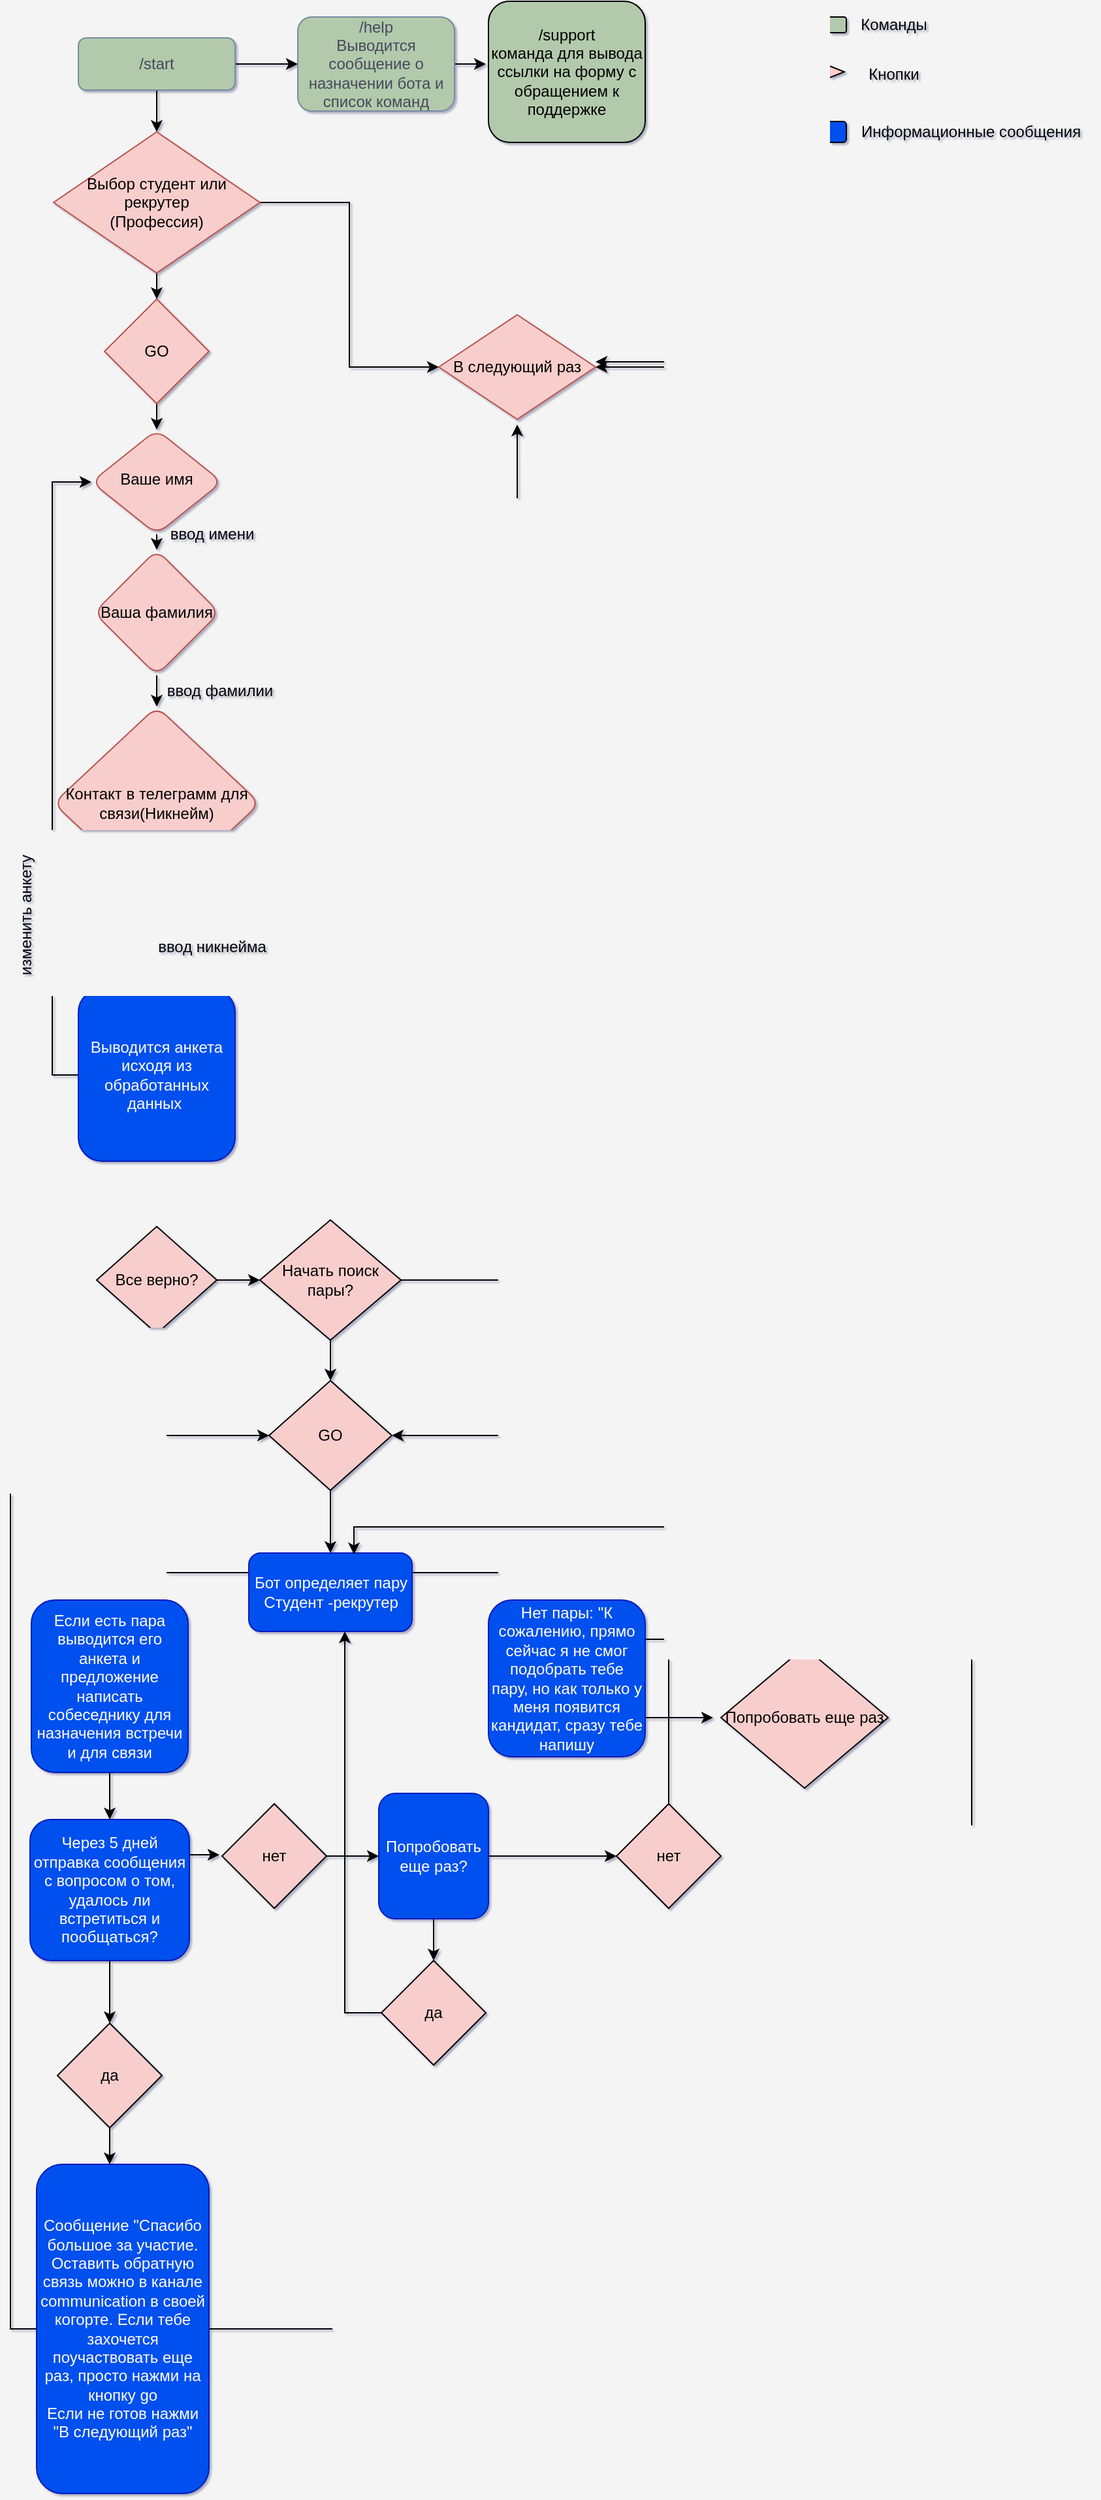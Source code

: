 <mxfile version="21.7.5" type="device">
  <diagram id="C5RBs43oDa-KdzZeNtuy" name="Page-1">
    <mxGraphModel dx="1643" dy="705" grid="1" gridSize="12" guides="1" tooltips="1" connect="1" arrows="0" fold="1" page="1" pageScale="1" pageWidth="827" pageHeight="1169" background="#f5f4f4" math="0" shadow="1">
      <root>
        <mxCell id="WIyWlLk6GJQsqaUBKTNV-0" />
        <mxCell id="WIyWlLk6GJQsqaUBKTNV-1" parent="WIyWlLk6GJQsqaUBKTNV-0" />
        <mxCell id="HwW4HolEN2n57jUtP8S4-10" style="edgeStyle=orthogonalEdgeStyle;rounded=0;orthogonalLoop=1;jettySize=auto;html=1;exitX=0.5;exitY=1;exitDx=0;exitDy=0;entryX=0.5;entryY=0;entryDx=0;entryDy=0;" edge="1" parent="WIyWlLk6GJQsqaUBKTNV-1" source="WIyWlLk6GJQsqaUBKTNV-3" target="HwW4HolEN2n57jUtP8S4-9">
          <mxGeometry relative="1" as="geometry" />
        </mxCell>
        <mxCell id="HwW4HolEN2n57jUtP8S4-29" style="edgeStyle=orthogonalEdgeStyle;rounded=0;orthogonalLoop=1;jettySize=auto;html=1;exitX=1;exitY=0.5;exitDx=0;exitDy=0;entryX=0;entryY=0.5;entryDx=0;entryDy=0;" edge="1" parent="WIyWlLk6GJQsqaUBKTNV-1" source="WIyWlLk6GJQsqaUBKTNV-3" target="HwW4HolEN2n57jUtP8S4-6">
          <mxGeometry relative="1" as="geometry" />
        </mxCell>
        <mxCell id="WIyWlLk6GJQsqaUBKTNV-3" value="/start" style="rounded=1;whiteSpace=wrap;html=1;fontSize=12;glass=0;strokeWidth=1;shadow=0;labelBackgroundColor=none;fillColor=#B2C9AB;strokeColor=#788AA3;fontColor=#46495D;" parent="WIyWlLk6GJQsqaUBKTNV-1" vertex="1">
          <mxGeometry x="36" y="28" width="120" height="40" as="geometry" />
        </mxCell>
        <mxCell id="LpWc5lkLf9JbCJff_aTS-66" style="edgeStyle=orthogonalEdgeStyle;rounded=0;orthogonalLoop=1;jettySize=auto;html=1;exitX=0.5;exitY=1;exitDx=0;exitDy=0;entryX=0.5;entryY=0;entryDx=0;entryDy=0;" parent="WIyWlLk6GJQsqaUBKTNV-1" source="WIyWlLk6GJQsqaUBKTNV-10" target="LpWc5lkLf9JbCJff_aTS-1" edge="1">
          <mxGeometry relative="1" as="geometry" />
        </mxCell>
        <mxCell id="WIyWlLk6GJQsqaUBKTNV-10" value="Ваше имя" style="rhombus;whiteSpace=wrap;html=1;shadow=0;fontFamily=Helvetica;fontSize=12;align=center;strokeWidth=1;spacing=6;spacingTop=-4;labelBackgroundColor=none;fillColor=#f8cecc;strokeColor=#b85450;rounded=1;" parent="WIyWlLk6GJQsqaUBKTNV-1" vertex="1">
          <mxGeometry x="46" y="328" width="100" height="80" as="geometry" />
        </mxCell>
        <mxCell id="HwW4HolEN2n57jUtP8S4-34" style="edgeStyle=orthogonalEdgeStyle;rounded=0;orthogonalLoop=1;jettySize=auto;html=1;exitX=0.5;exitY=1;exitDx=0;exitDy=0;entryX=0.5;entryY=0;entryDx=0;entryDy=0;" edge="1" parent="WIyWlLk6GJQsqaUBKTNV-1" source="LpWc5lkLf9JbCJff_aTS-1" target="LpWc5lkLf9JbCJff_aTS-14">
          <mxGeometry relative="1" as="geometry" />
        </mxCell>
        <mxCell id="LpWc5lkLf9JbCJff_aTS-1" value="Ваша фамилия" style="rhombus;whiteSpace=wrap;html=1;fillColor=#f8cecc;strokeColor=#b85450;rounded=1;glass=0;strokeWidth=1;shadow=0;labelBackgroundColor=none;" parent="WIyWlLk6GJQsqaUBKTNV-1" vertex="1">
          <mxGeometry x="48" y="420" width="96" height="96" as="geometry" />
        </mxCell>
        <mxCell id="LpWc5lkLf9JbCJff_aTS-22" value="" style="edgeStyle=orthogonalEdgeStyle;rounded=0;orthogonalLoop=1;jettySize=auto;html=1;" parent="WIyWlLk6GJQsqaUBKTNV-1" source="LpWc5lkLf9JbCJff_aTS-14" target="LpWc5lkLf9JbCJff_aTS-21" edge="1">
          <mxGeometry relative="1" as="geometry" />
        </mxCell>
        <mxCell id="LpWc5lkLf9JbCJff_aTS-14" value="Контакт в телеграмм для связи(Никнейм)" style="rhombus;whiteSpace=wrap;html=1;fillColor=#f8cecc;strokeColor=#b85450;rounded=1;glass=0;strokeWidth=1;shadow=0;labelBackgroundColor=none;" parent="WIyWlLk6GJQsqaUBKTNV-1" vertex="1">
          <mxGeometry x="17" y="540" width="158" height="148" as="geometry" />
        </mxCell>
        <mxCell id="HwW4HolEN2n57jUtP8S4-20" style="edgeStyle=orthogonalEdgeStyle;rounded=0;orthogonalLoop=1;jettySize=auto;html=1;exitX=0;exitY=0.5;exitDx=0;exitDy=0;entryX=0;entryY=0.5;entryDx=0;entryDy=0;" edge="1" parent="WIyWlLk6GJQsqaUBKTNV-1" source="LpWc5lkLf9JbCJff_aTS-21" target="WIyWlLk6GJQsqaUBKTNV-10">
          <mxGeometry relative="1" as="geometry" />
        </mxCell>
        <mxCell id="HwW4HolEN2n57jUtP8S4-23" style="edgeStyle=orthogonalEdgeStyle;rounded=0;orthogonalLoop=1;jettySize=auto;html=1;exitX=0.5;exitY=1;exitDx=0;exitDy=0;" edge="1" parent="WIyWlLk6GJQsqaUBKTNV-1" source="LpWc5lkLf9JbCJff_aTS-21" target="HwW4HolEN2n57jUtP8S4-22">
          <mxGeometry relative="1" as="geometry" />
        </mxCell>
        <mxCell id="LpWc5lkLf9JbCJff_aTS-21" value="Выводится анкета исходя из обработанных данных&amp;nbsp;" style="whiteSpace=wrap;html=1;fillColor=#0050ef;strokeColor=#001DBC;fontColor=#ffffff;rounded=1;glass=0;strokeWidth=1;shadow=0;labelBackgroundColor=none;" parent="WIyWlLk6GJQsqaUBKTNV-1" vertex="1">
          <mxGeometry x="36" y="756" width="120" height="132" as="geometry" />
        </mxCell>
        <mxCell id="HwW4HolEN2n57jUtP8S4-39" style="edgeStyle=orthogonalEdgeStyle;rounded=0;orthogonalLoop=1;jettySize=auto;html=1;exitX=1;exitY=0.25;exitDx=0;exitDy=0;entryX=0.5;entryY=0;entryDx=0;entryDy=0;" edge="1" parent="WIyWlLk6GJQsqaUBKTNV-1" source="LpWc5lkLf9JbCJff_aTS-39" target="HwW4HolEN2n57jUtP8S4-36">
          <mxGeometry relative="1" as="geometry" />
        </mxCell>
        <mxCell id="HwW4HolEN2n57jUtP8S4-40" style="edgeStyle=orthogonalEdgeStyle;rounded=0;orthogonalLoop=1;jettySize=auto;html=1;exitX=0;exitY=0.25;exitDx=0;exitDy=0;entryX=0.5;entryY=0;entryDx=0;entryDy=0;" edge="1" parent="WIyWlLk6GJQsqaUBKTNV-1" source="LpWc5lkLf9JbCJff_aTS-39" target="HwW4HolEN2n57jUtP8S4-37">
          <mxGeometry relative="1" as="geometry" />
        </mxCell>
        <mxCell id="LpWc5lkLf9JbCJff_aTS-39" value="Бот определяет пару Студент -рекрутер&lt;br&gt;" style="whiteSpace=wrap;html=1;fillColor=#0050ef;strokeColor=#001DBC;fontColor=#ffffff;rounded=1;glass=0;strokeWidth=1;shadow=0;labelBackgroundColor=none;" parent="WIyWlLk6GJQsqaUBKTNV-1" vertex="1">
          <mxGeometry x="166.5" y="1188" width="125" height="60" as="geometry" />
        </mxCell>
        <mxCell id="LpWc5lkLf9JbCJff_aTS-44" value="изменить анкету&lt;br&gt;" style="text;html=1;align=center;verticalAlign=middle;resizable=0;points=[];autosize=1;strokeColor=none;fillColor=none;rotation=-90;" parent="WIyWlLk6GJQsqaUBKTNV-1" vertex="1">
          <mxGeometry x="-64" y="688" width="120" height="24" as="geometry" />
        </mxCell>
        <mxCell id="LpWc5lkLf9JbCJff_aTS-45" value="ввод имени" style="text;html=1;align=center;verticalAlign=middle;resizable=0;points=[];autosize=1;strokeColor=none;fillColor=none;" parent="WIyWlLk6GJQsqaUBKTNV-1" vertex="1">
          <mxGeometry x="90" y="396" width="96" height="24" as="geometry" />
        </mxCell>
        <mxCell id="LpWc5lkLf9JbCJff_aTS-46" value="ввод фамилии&lt;br&gt;" style="text;html=1;align=center;verticalAlign=middle;resizable=0;points=[];autosize=1;strokeColor=none;fillColor=none;" parent="WIyWlLk6GJQsqaUBKTNV-1" vertex="1">
          <mxGeometry x="90" y="516" width="108" height="24" as="geometry" />
        </mxCell>
        <mxCell id="LpWc5lkLf9JbCJff_aTS-48" value="ввод никнейма&lt;br&gt;" style="text;html=1;align=center;verticalAlign=middle;resizable=0;points=[];autosize=1;strokeColor=none;fillColor=none;" parent="WIyWlLk6GJQsqaUBKTNV-1" vertex="1">
          <mxGeometry x="84" y="712" width="108" height="24" as="geometry" />
        </mxCell>
        <mxCell id="HwW4HolEN2n57jUtP8S4-53" style="edgeStyle=orthogonalEdgeStyle;rounded=0;orthogonalLoop=1;jettySize=auto;html=1;exitX=1;exitY=0.25;exitDx=0;exitDy=0;" edge="1" parent="WIyWlLk6GJQsqaUBKTNV-1" source="LpWc5lkLf9JbCJff_aTS-51">
          <mxGeometry relative="1" as="geometry">
            <mxPoint x="144" y="1419" as="targetPoint" />
          </mxGeometry>
        </mxCell>
        <mxCell id="HwW4HolEN2n57jUtP8S4-54" style="edgeStyle=orthogonalEdgeStyle;rounded=0;orthogonalLoop=1;jettySize=auto;html=1;exitX=0.5;exitY=1;exitDx=0;exitDy=0;entryX=0.5;entryY=0;entryDx=0;entryDy=0;" edge="1" parent="WIyWlLk6GJQsqaUBKTNV-1" source="LpWc5lkLf9JbCJff_aTS-51" target="HwW4HolEN2n57jUtP8S4-49">
          <mxGeometry relative="1" as="geometry" />
        </mxCell>
        <mxCell id="LpWc5lkLf9JbCJff_aTS-51" value="Через 5 дней отправка сообщения с вопросом о том, удалось ли встретиться и пообщаться?" style="rounded=1;whiteSpace=wrap;html=1;fillColor=#0050ef;strokeColor=#001DBC;fontColor=#ffffff;" parent="WIyWlLk6GJQsqaUBKTNV-1" vertex="1">
          <mxGeometry x="-1" y="1392" width="122" height="108" as="geometry" />
        </mxCell>
        <mxCell id="HwW4HolEN2n57jUtP8S4-56" style="edgeStyle=orthogonalEdgeStyle;rounded=0;orthogonalLoop=1;jettySize=auto;html=1;exitX=1;exitY=0.5;exitDx=0;exitDy=0;entryX=1;entryY=0.5;entryDx=0;entryDy=0;" edge="1" parent="WIyWlLk6GJQsqaUBKTNV-1" source="LpWc5lkLf9JbCJff_aTS-56" target="HwW4HolEN2n57jUtP8S4-32">
          <mxGeometry relative="1" as="geometry">
            <Array as="points">
              <mxPoint x="720" y="1782" />
              <mxPoint x="720" y="1098" />
            </Array>
          </mxGeometry>
        </mxCell>
        <mxCell id="HwW4HolEN2n57jUtP8S4-65" style="edgeStyle=orthogonalEdgeStyle;rounded=0;orthogonalLoop=1;jettySize=auto;html=1;exitX=0;exitY=0.5;exitDx=0;exitDy=0;entryX=0;entryY=0.5;entryDx=0;entryDy=0;" edge="1" parent="WIyWlLk6GJQsqaUBKTNV-1" source="LpWc5lkLf9JbCJff_aTS-56" target="HwW4HolEN2n57jUtP8S4-32">
          <mxGeometry relative="1" as="geometry" />
        </mxCell>
        <mxCell id="LpWc5lkLf9JbCJff_aTS-56" value="Сообщение &quot;Спасибо большое за участие. Оставить обратную связь можно в канале communication в своей когорте. Если тебе захочется поучаствовать еще раз, просто нажми на кнопку go&lt;br&gt;Если не готов нажми &quot;В следующий раз&quot;" style="rounded=1;whiteSpace=wrap;html=1;fillColor=#0050EF;fontColor=#ffffff;strokeColor=#001DBC;" parent="WIyWlLk6GJQsqaUBKTNV-1" vertex="1">
          <mxGeometry x="4" y="1656" width="132" height="252" as="geometry" />
        </mxCell>
        <mxCell id="HwW4HolEN2n57jUtP8S4-61" style="edgeStyle=orthogonalEdgeStyle;rounded=0;orthogonalLoop=1;jettySize=auto;html=1;exitX=1;exitY=0.5;exitDx=0;exitDy=0;entryX=0;entryY=0.5;entryDx=0;entryDy=0;" edge="1" parent="WIyWlLk6GJQsqaUBKTNV-1" source="LpWc5lkLf9JbCJff_aTS-57" target="HwW4HolEN2n57jUtP8S4-58">
          <mxGeometry relative="1" as="geometry">
            <mxPoint x="432" y="1420" as="targetPoint" />
          </mxGeometry>
        </mxCell>
        <mxCell id="HwW4HolEN2n57jUtP8S4-63" style="edgeStyle=orthogonalEdgeStyle;rounded=0;orthogonalLoop=1;jettySize=auto;html=1;exitX=0.5;exitY=1;exitDx=0;exitDy=0;" edge="1" parent="WIyWlLk6GJQsqaUBKTNV-1" source="LpWc5lkLf9JbCJff_aTS-57" target="HwW4HolEN2n57jUtP8S4-57">
          <mxGeometry relative="1" as="geometry" />
        </mxCell>
        <mxCell id="LpWc5lkLf9JbCJff_aTS-57" value="Попробовать еще раз?" style="rounded=1;whiteSpace=wrap;html=1;fillColor=#0050ef;strokeColor=#001DBC;fontColor=#ffffff;" parent="WIyWlLk6GJQsqaUBKTNV-1" vertex="1">
          <mxGeometry x="266" y="1372" width="84" height="96" as="geometry" />
        </mxCell>
        <mxCell id="HwW4HolEN2n57jUtP8S4-0" value="/support&lt;br&gt;команда для вывода ссылки на форму с обращением к поддержке" style="rounded=1;whiteSpace=wrap;html=1;fillColor=#b2c9ab;" vertex="1" parent="WIyWlLk6GJQsqaUBKTNV-1">
          <mxGeometry x="350" width="120" height="108" as="geometry" />
        </mxCell>
        <mxCell id="HwW4HolEN2n57jUtP8S4-31" style="edgeStyle=orthogonalEdgeStyle;rounded=0;orthogonalLoop=1;jettySize=auto;html=1;exitX=1;exitY=0.5;exitDx=0;exitDy=0;" edge="1" parent="WIyWlLk6GJQsqaUBKTNV-1" source="HwW4HolEN2n57jUtP8S4-6">
          <mxGeometry relative="1" as="geometry">
            <mxPoint x="348" y="48" as="targetPoint" />
          </mxGeometry>
        </mxCell>
        <mxCell id="HwW4HolEN2n57jUtP8S4-6" value="/help&lt;br&gt;Выводится сообщение о назначении бота и список команд" style="rounded=1;whiteSpace=wrap;html=1;fontSize=12;glass=0;strokeWidth=1;shadow=0;labelBackgroundColor=none;fillColor=#B2C9AB;strokeColor=#788AA3;fontColor=#46495D;" vertex="1" parent="WIyWlLk6GJQsqaUBKTNV-1">
          <mxGeometry x="204" y="12" width="120" height="72" as="geometry" />
        </mxCell>
        <mxCell id="HwW4HolEN2n57jUtP8S4-19" style="edgeStyle=orthogonalEdgeStyle;rounded=0;orthogonalLoop=1;jettySize=auto;html=1;exitX=0.5;exitY=1;exitDx=0;exitDy=0;entryX=0.5;entryY=0;entryDx=0;entryDy=0;" edge="1" parent="WIyWlLk6GJQsqaUBKTNV-1" source="HwW4HolEN2n57jUtP8S4-8" target="WIyWlLk6GJQsqaUBKTNV-10">
          <mxGeometry relative="1" as="geometry" />
        </mxCell>
        <mxCell id="HwW4HolEN2n57jUtP8S4-8" value="GO" style="rhombus;whiteSpace=wrap;html=1;fillColor=#f8cecc;strokeColor=#b85450;" vertex="1" parent="WIyWlLk6GJQsqaUBKTNV-1">
          <mxGeometry x="56" y="228" width="80" height="80" as="geometry" />
        </mxCell>
        <mxCell id="HwW4HolEN2n57jUtP8S4-13" style="edgeStyle=orthogonalEdgeStyle;rounded=0;orthogonalLoop=1;jettySize=auto;html=1;exitX=0.5;exitY=1;exitDx=0;exitDy=0;entryX=0.5;entryY=0;entryDx=0;entryDy=0;" edge="1" parent="WIyWlLk6GJQsqaUBKTNV-1" source="HwW4HolEN2n57jUtP8S4-9" target="HwW4HolEN2n57jUtP8S4-8">
          <mxGeometry relative="1" as="geometry" />
        </mxCell>
        <mxCell id="HwW4HolEN2n57jUtP8S4-15" style="edgeStyle=orthogonalEdgeStyle;rounded=0;orthogonalLoop=1;jettySize=auto;html=1;exitX=1;exitY=0.5;exitDx=0;exitDy=0;entryX=0;entryY=0.5;entryDx=0;entryDy=0;" edge="1" parent="WIyWlLk6GJQsqaUBKTNV-1" source="HwW4HolEN2n57jUtP8S4-9" target="HwW4HolEN2n57jUtP8S4-14">
          <mxGeometry relative="1" as="geometry" />
        </mxCell>
        <mxCell id="HwW4HolEN2n57jUtP8S4-9" value="Выбор студент или рекрутер&lt;br&gt;(Профессия)" style="rhombus;whiteSpace=wrap;html=1;fillColor=#f8cecc;strokeColor=#b85450;" vertex="1" parent="WIyWlLk6GJQsqaUBKTNV-1">
          <mxGeometry x="17" y="100" width="158" height="108" as="geometry" />
        </mxCell>
        <mxCell id="HwW4HolEN2n57jUtP8S4-14" value="В следующий раз" style="rhombus;whiteSpace=wrap;html=1;fillColor=#f8cecc;strokeColor=#b85450;" vertex="1" parent="WIyWlLk6GJQsqaUBKTNV-1">
          <mxGeometry x="312" y="240" width="120" height="80" as="geometry" />
        </mxCell>
        <mxCell id="HwW4HolEN2n57jUtP8S4-27" style="edgeStyle=orthogonalEdgeStyle;rounded=0;orthogonalLoop=1;jettySize=auto;html=1;exitX=1;exitY=0.5;exitDx=0;exitDy=0;entryX=0;entryY=0.5;entryDx=0;entryDy=0;" edge="1" parent="WIyWlLk6GJQsqaUBKTNV-1" source="HwW4HolEN2n57jUtP8S4-22" target="HwW4HolEN2n57jUtP8S4-25">
          <mxGeometry relative="1" as="geometry" />
        </mxCell>
        <mxCell id="HwW4HolEN2n57jUtP8S4-22" value="Все верно?" style="rhombus;whiteSpace=wrap;html=1;fillColor=#f8cecc;" vertex="1" parent="WIyWlLk6GJQsqaUBKTNV-1">
          <mxGeometry x="50" y="938" width="92" height="82" as="geometry" />
        </mxCell>
        <mxCell id="HwW4HolEN2n57jUtP8S4-28" style="edgeStyle=orthogonalEdgeStyle;rounded=0;orthogonalLoop=1;jettySize=auto;html=1;exitX=1;exitY=0.5;exitDx=0;exitDy=0;" edge="1" parent="WIyWlLk6GJQsqaUBKTNV-1" source="HwW4HolEN2n57jUtP8S4-25">
          <mxGeometry relative="1" as="geometry">
            <mxPoint x="372" y="324" as="targetPoint" />
          </mxGeometry>
        </mxCell>
        <mxCell id="HwW4HolEN2n57jUtP8S4-33" style="edgeStyle=orthogonalEdgeStyle;rounded=0;orthogonalLoop=1;jettySize=auto;html=1;exitX=0.5;exitY=1;exitDx=0;exitDy=0;" edge="1" parent="WIyWlLk6GJQsqaUBKTNV-1" source="HwW4HolEN2n57jUtP8S4-25" target="HwW4HolEN2n57jUtP8S4-32">
          <mxGeometry relative="1" as="geometry" />
        </mxCell>
        <mxCell id="HwW4HolEN2n57jUtP8S4-25" value="Начать поиск пары?" style="rhombus;whiteSpace=wrap;html=1;fillColor=#f8cecc;" vertex="1" parent="WIyWlLk6GJQsqaUBKTNV-1">
          <mxGeometry x="175" y="933" width="108" height="92" as="geometry" />
        </mxCell>
        <mxCell id="HwW4HolEN2n57jUtP8S4-35" style="edgeStyle=orthogonalEdgeStyle;rounded=0;orthogonalLoop=1;jettySize=auto;html=1;exitX=0.5;exitY=1;exitDx=0;exitDy=0;entryX=0.5;entryY=0;entryDx=0;entryDy=0;" edge="1" parent="WIyWlLk6GJQsqaUBKTNV-1" source="HwW4HolEN2n57jUtP8S4-32" target="LpWc5lkLf9JbCJff_aTS-39">
          <mxGeometry relative="1" as="geometry" />
        </mxCell>
        <mxCell id="HwW4HolEN2n57jUtP8S4-32" value="GO" style="rhombus;whiteSpace=wrap;html=1;fillColor=#f8cecc;" vertex="1" parent="WIyWlLk6GJQsqaUBKTNV-1">
          <mxGeometry x="182" y="1056" width="94" height="84" as="geometry" />
        </mxCell>
        <mxCell id="HwW4HolEN2n57jUtP8S4-43" style="edgeStyle=orthogonalEdgeStyle;rounded=0;orthogonalLoop=1;jettySize=auto;html=1;exitX=1;exitY=0.75;exitDx=0;exitDy=0;entryX=-0.047;entryY=0.5;entryDx=0;entryDy=0;entryPerimeter=0;" edge="1" parent="WIyWlLk6GJQsqaUBKTNV-1" source="HwW4HolEN2n57jUtP8S4-36" target="HwW4HolEN2n57jUtP8S4-42">
          <mxGeometry relative="1" as="geometry" />
        </mxCell>
        <mxCell id="HwW4HolEN2n57jUtP8S4-44" style="edgeStyle=orthogonalEdgeStyle;rounded=0;orthogonalLoop=1;jettySize=auto;html=1;exitX=1;exitY=0.25;exitDx=0;exitDy=0;entryX=1;entryY=0.5;entryDx=0;entryDy=0;" edge="1" parent="WIyWlLk6GJQsqaUBKTNV-1" source="HwW4HolEN2n57jUtP8S4-36" target="HwW4HolEN2n57jUtP8S4-14">
          <mxGeometry relative="1" as="geometry">
            <Array as="points">
              <mxPoint x="528" y="1254" />
              <mxPoint x="528" y="280" />
            </Array>
          </mxGeometry>
        </mxCell>
        <mxCell id="HwW4HolEN2n57jUtP8S4-36" value="Нет пары: &quot;К сожалению, прямо сейчас я не смог подобрать тебе пару, но как только у меня появится кандидат, сразу тебе напишу" style="rounded=1;whiteSpace=wrap;html=1;fillColor=#0050ef;fontColor=#ffffff;strokeColor=#001DBC;" vertex="1" parent="WIyWlLk6GJQsqaUBKTNV-1">
          <mxGeometry x="350" y="1224" width="120" height="120" as="geometry" />
        </mxCell>
        <mxCell id="HwW4HolEN2n57jUtP8S4-46" style="edgeStyle=orthogonalEdgeStyle;rounded=0;orthogonalLoop=1;jettySize=auto;html=1;exitX=0.5;exitY=1;exitDx=0;exitDy=0;" edge="1" parent="WIyWlLk6GJQsqaUBKTNV-1" source="HwW4HolEN2n57jUtP8S4-37" target="LpWc5lkLf9JbCJff_aTS-51">
          <mxGeometry relative="1" as="geometry" />
        </mxCell>
        <mxCell id="HwW4HolEN2n57jUtP8S4-37" value="Если есть пара выводится его анкета и предложение написать собеседнику для назначения встречи и для связи" style="rounded=1;whiteSpace=wrap;html=1;fillColor=#0050ef;fontColor=#ffffff;strokeColor=#001DBC;" vertex="1" parent="WIyWlLk6GJQsqaUBKTNV-1">
          <mxGeometry y="1224" width="120" height="132" as="geometry" />
        </mxCell>
        <mxCell id="HwW4HolEN2n57jUtP8S4-45" style="edgeStyle=orthogonalEdgeStyle;rounded=0;orthogonalLoop=1;jettySize=auto;html=1;exitX=0.5;exitY=0;exitDx=0;exitDy=0;entryX=0.644;entryY=0.017;entryDx=0;entryDy=0;entryPerimeter=0;" edge="1" parent="WIyWlLk6GJQsqaUBKTNV-1" source="HwW4HolEN2n57jUtP8S4-42" target="LpWc5lkLf9JbCJff_aTS-39">
          <mxGeometry relative="1" as="geometry" />
        </mxCell>
        <mxCell id="HwW4HolEN2n57jUtP8S4-42" value="Попробовать еще раз" style="rhombus;whiteSpace=wrap;html=1;fillColor=#f8cecc;" vertex="1" parent="WIyWlLk6GJQsqaUBKTNV-1">
          <mxGeometry x="528" y="1260" width="128" height="108" as="geometry" />
        </mxCell>
        <mxCell id="HwW4HolEN2n57jUtP8S4-55" style="edgeStyle=orthogonalEdgeStyle;rounded=0;orthogonalLoop=1;jettySize=auto;html=1;exitX=0.5;exitY=1;exitDx=0;exitDy=0;entryX=0.424;entryY=0;entryDx=0;entryDy=0;entryPerimeter=0;" edge="1" parent="WIyWlLk6GJQsqaUBKTNV-1" source="HwW4HolEN2n57jUtP8S4-49" target="LpWc5lkLf9JbCJff_aTS-56">
          <mxGeometry relative="1" as="geometry" />
        </mxCell>
        <mxCell id="HwW4HolEN2n57jUtP8S4-49" value="да" style="rhombus;whiteSpace=wrap;html=1;fillColor=#f8cecc;" vertex="1" parent="WIyWlLk6GJQsqaUBKTNV-1">
          <mxGeometry x="20" y="1548" width="80" height="80" as="geometry" />
        </mxCell>
        <mxCell id="HwW4HolEN2n57jUtP8S4-52" style="edgeStyle=orthogonalEdgeStyle;rounded=0;orthogonalLoop=1;jettySize=auto;html=1;exitX=1;exitY=0.5;exitDx=0;exitDy=0;" edge="1" parent="WIyWlLk6GJQsqaUBKTNV-1" source="HwW4HolEN2n57jUtP8S4-50" target="LpWc5lkLf9JbCJff_aTS-57">
          <mxGeometry relative="1" as="geometry" />
        </mxCell>
        <mxCell id="HwW4HolEN2n57jUtP8S4-50" value="нет" style="rhombus;whiteSpace=wrap;html=1;fillColor=#f8cecc;" vertex="1" parent="WIyWlLk6GJQsqaUBKTNV-1">
          <mxGeometry x="146" y="1380" width="80" height="80" as="geometry" />
        </mxCell>
        <mxCell id="HwW4HolEN2n57jUtP8S4-64" style="edgeStyle=orthogonalEdgeStyle;rounded=0;orthogonalLoop=1;jettySize=auto;html=1;exitX=0;exitY=0.5;exitDx=0;exitDy=0;entryX=0.588;entryY=1;entryDx=0;entryDy=0;entryPerimeter=0;" edge="1" parent="WIyWlLk6GJQsqaUBKTNV-1" source="HwW4HolEN2n57jUtP8S4-57" target="LpWc5lkLf9JbCJff_aTS-39">
          <mxGeometry relative="1" as="geometry" />
        </mxCell>
        <mxCell id="HwW4HolEN2n57jUtP8S4-57" value="да" style="rhombus;whiteSpace=wrap;html=1;fillColor=#f8cecc;" vertex="1" parent="WIyWlLk6GJQsqaUBKTNV-1">
          <mxGeometry x="268" y="1500" width="80" height="80" as="geometry" />
        </mxCell>
        <mxCell id="HwW4HolEN2n57jUtP8S4-62" style="edgeStyle=orthogonalEdgeStyle;rounded=0;orthogonalLoop=1;jettySize=auto;html=1;exitX=0.5;exitY=0;exitDx=0;exitDy=0;" edge="1" parent="WIyWlLk6GJQsqaUBKTNV-1" source="HwW4HolEN2n57jUtP8S4-58">
          <mxGeometry relative="1" as="geometry">
            <mxPoint x="432" y="276" as="targetPoint" />
            <Array as="points">
              <mxPoint x="488" y="276" />
            </Array>
          </mxGeometry>
        </mxCell>
        <mxCell id="HwW4HolEN2n57jUtP8S4-58" value="нет" style="rhombus;whiteSpace=wrap;html=1;fillColor=#f8cecc;" vertex="1" parent="WIyWlLk6GJQsqaUBKTNV-1">
          <mxGeometry x="448" y="1380" width="80" height="80" as="geometry" />
        </mxCell>
        <mxCell id="HwW4HolEN2n57jUtP8S4-70" value="" style="rounded=1;whiteSpace=wrap;html=1;fillColor=#b2c9ab;" vertex="1" parent="WIyWlLk6GJQsqaUBKTNV-1">
          <mxGeometry x="588" y="12" width="36" height="12" as="geometry" />
        </mxCell>
        <mxCell id="HwW4HolEN2n57jUtP8S4-76" value="" style="rhombus;whiteSpace=wrap;html=1;fillColor=#f8cecc;" vertex="1" parent="WIyWlLk6GJQsqaUBKTNV-1">
          <mxGeometry x="592.5" y="48" width="30" height="12" as="geometry" />
        </mxCell>
        <mxCell id="HwW4HolEN2n57jUtP8S4-77" value="" style="rounded=1;whiteSpace=wrap;html=1;fillColor=#004fef;" vertex="1" parent="WIyWlLk6GJQsqaUBKTNV-1">
          <mxGeometry x="591" y="92" width="33" height="16" as="geometry" />
        </mxCell>
        <mxCell id="HwW4HolEN2n57jUtP8S4-78" value="Команды" style="text;html=1;align=center;verticalAlign=middle;resizable=0;points=[];autosize=1;strokeColor=none;fillColor=none;" vertex="1" parent="WIyWlLk6GJQsqaUBKTNV-1">
          <mxGeometry x="624" y="6" width="72" height="24" as="geometry" />
        </mxCell>
        <mxCell id="HwW4HolEN2n57jUtP8S4-82" value="Кнопки" style="text;html=1;align=center;verticalAlign=middle;resizable=0;points=[];autosize=1;strokeColor=none;fillColor=none;" vertex="1" parent="WIyWlLk6GJQsqaUBKTNV-1">
          <mxGeometry x="630" y="44" width="60" height="24" as="geometry" />
        </mxCell>
        <mxCell id="HwW4HolEN2n57jUtP8S4-83" value="Информационные сообщения" style="text;html=1;align=center;verticalAlign=middle;resizable=0;points=[];autosize=1;strokeColor=none;fillColor=none;" vertex="1" parent="WIyWlLk6GJQsqaUBKTNV-1">
          <mxGeometry x="622.5" y="88" width="192" height="24" as="geometry" />
        </mxCell>
      </root>
    </mxGraphModel>
  </diagram>
</mxfile>
